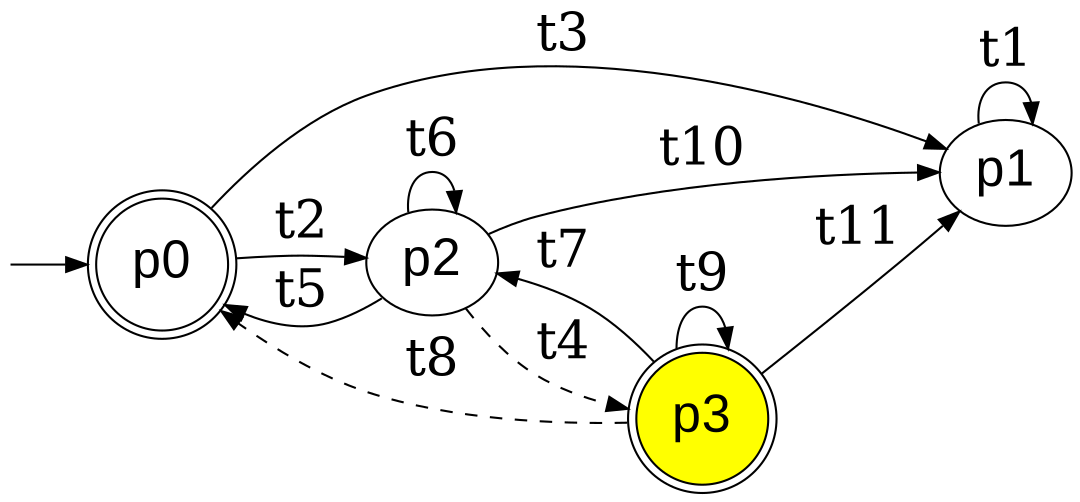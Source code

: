 digraph G {
  fontname=courier;
  rankdir=LR; graph[labeljust=l,nojustify=true]
  node [fontname=Arial, fontsize=25];
  edge [fontsize=25];
// Initial state
I0 [label="", style=invis, width=0]
I0 -> 1;
// 2 final states
// all 4 states
0 [label="p3",shape="doublecircle",fillcolor="yellow",style="filled"]
0 -> 0 [label="t9"]
0 -> 3 [label="t11"]
0 -> 2 [label="t7"]
0 -> 1 [label="t8",style=dashed]
1 [label="p0",shape="doublecircle"]
1 -> 3 [label="t3"]
1 -> 2 [label="t2"]
2 [label="p2"]
2 -> 0 [label="t4",style=dashed]
2 -> 3 [label="t10"]
2 -> 2 [label="t6"]
2 -> 1 [label="t5"]
3 [label="p1"]
3 -> 3 [label="t1"]
}
